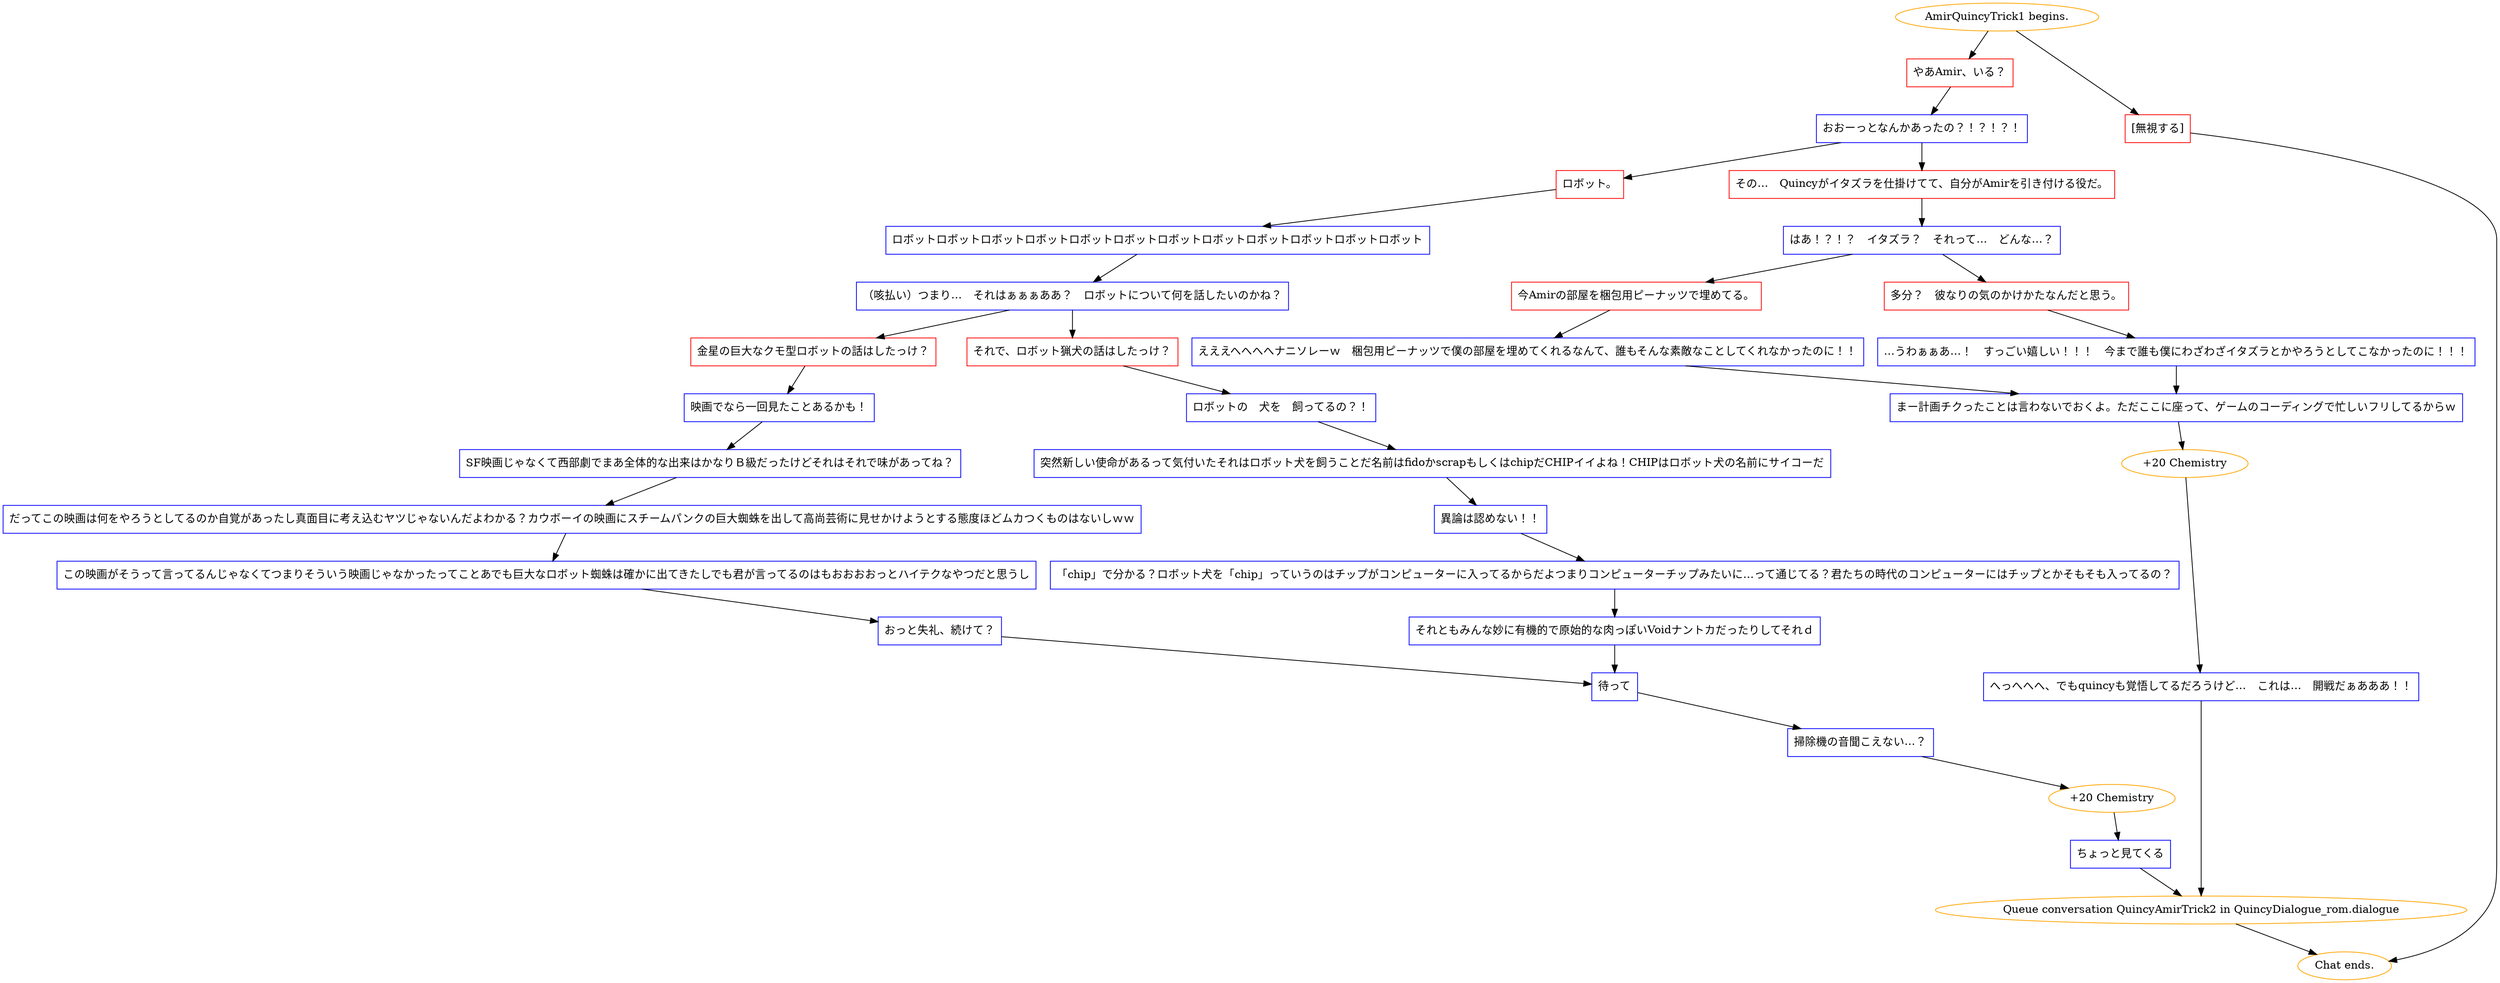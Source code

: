 digraph {
	"AmirQuincyTrick1 begins." [color=orange];
		"AmirQuincyTrick1 begins." -> j1071212976;
		"AmirQuincyTrick1 begins." -> j85835136;
	j1071212976 [label="やあAmir、いる？",shape=box,color=red];
		j1071212976 -> j574328348;
	j85835136 [label="[無視する]",shape=box,color=red];
		j85835136 -> "Chat ends.";
	j574328348 [label="おおーっとなんかあったの？！？！？！",shape=box,color=blue];
		j574328348 -> j3948991661;
		j574328348 -> j601271185;
	"Chat ends." [color=orange];
	j3948991661 [label="ロボット。",shape=box,color=red];
		j3948991661 -> j626410266;
	j601271185 [label="その…　Quincyがイタズラを仕掛けてて、自分がAmirを引き付ける役だ。",shape=box,color=red];
		j601271185 -> j525628504;
	j626410266 [label="ロボットロボットロボットロボットロボットロボットロボットロボットロボットロボットロボットロボット",shape=box,color=blue];
		j626410266 -> j2937180271;
	j525628504 [label="はあ！？！？　イタズラ？　それって…　どんな…？",shape=box,color=blue];
		j525628504 -> j730862078;
		j525628504 -> j927261408;
	j2937180271 [label="（咳払い）つまり…　それはぁぁぁああ？　ロボットについて何を話したいのかね？",shape=box,color=blue];
		j2937180271 -> j3352194643;
		j2937180271 -> j2058464369;
	j730862078 [label="今Amirの部屋を梱包用ピーナッツで埋めてる。",shape=box,color=red];
		j730862078 -> j3900407055;
	j927261408 [label="多分？　彼なりの気のかけかたなんだと思う。",shape=box,color=red];
		j927261408 -> j1335362233;
	j3352194643 [label="金星の巨大なクモ型ロボットの話はしたっけ？",shape=box,color=red];
		j3352194643 -> j1753175601;
	j2058464369 [label="それで、ロボット猟犬の話はしたっけ？",shape=box,color=red];
		j2058464369 -> j1937818978;
	j3900407055 [label="えええへへへへナニソレーｗ　梱包用ピーナッツで僕の部屋を埋めてくれるなんて、誰もそんな素敵なことしてくれなかったのに！！",shape=box,color=blue];
		j3900407055 -> j2444668510;
	j1335362233 [label="…うわぁぁあ…！　すっごい嬉しい！！！　今まで誰も僕にわざわざイタズラとかやろうとしてこなかったのに！！！",shape=box,color=blue];
		j1335362233 -> j2444668510;
	j1753175601 [label="映画でなら一回見たことあるかも！",shape=box,color=blue];
		j1753175601 -> j1013170843;
	j1937818978 [label="ロボットの　犬を　飼ってるの？！",shape=box,color=blue];
		j1937818978 -> j3744489787;
	j2444668510 [label="まー計画チクったことは言わないでおくよ。ただここに座って、ゲームのコーディングで忙しいフリしてるからｗ",shape=box,color=blue];
		j2444668510 -> j3910969443;
	j1013170843 [label="SF映画じゃなくて西部劇でまあ全体的な出来はかなりＢ級だったけどそれはそれで味があってね？",shape=box,color=blue];
		j1013170843 -> j1637628562;
	j3744489787 [label="突然新しい使命があるって気付いたそれはロボット犬を飼うことだ名前はfidoかscrapもしくはchipだCHIPイイよね！CHIPはロボット犬の名前にサイコーだ",shape=box,color=blue];
		j3744489787 -> j176948996;
	j3910969443 [label="+20 Chemistry",color=orange];
		j3910969443 -> j1761810587;
	j1637628562 [label="だってこの映画は何をやろうとしてるのか自覚があったし真面目に考え込むヤツじゃないんだよわかる？カウボーイの映画にスチームパンクの巨大蜘蛛を出して高尚芸術に見せかけようとする態度ほどムカつくものはないしｗｗ",shape=box,color=blue];
		j1637628562 -> j234195642;
	j176948996 [label="異論は認めない！！",shape=box,color=blue];
		j176948996 -> j2417902727;
	j1761810587 [label="へっへへへ、でもquincyも覚悟してるだろうけど…　これは…　開戦だぁあああ！！",shape=box,color=blue];
		j1761810587 -> "Initiate conversation QuincyAmirTrick2 in QuincyDialogue_rom.dialogue";
	j234195642 [label="この映画がそうって言ってるんじゃなくてつまりそういう映画じゃなかったってことあでも巨大なロボット蜘蛛は確かに出てきたしでも君が言ってるのはもおおおおっとハイテクなやつだと思うし",shape=box,color=blue];
		j234195642 -> j1739490066;
	j2417902727 [label="「chip」で分かる？ロボット犬を「chip」っていうのはチップがコンピューターに入ってるからだよつまりコンピューターチップみたいに…って通じてる？君たちの時代のコンピューターにはチップとかそもそも入ってるの？",shape=box,color=blue];
		j2417902727 -> j1458535668;
	"Initiate conversation QuincyAmirTrick2 in QuincyDialogue_rom.dialogue" [label="Queue conversation QuincyAmirTrick2 in QuincyDialogue_rom.dialogue",color=orange];
		"Initiate conversation QuincyAmirTrick2 in QuincyDialogue_rom.dialogue" -> "Chat ends.";
	j1739490066 [label="おっと失礼、続けて？",shape=box,color=blue];
		j1739490066 -> j796778072;
	j1458535668 [label="それともみんな妙に有機的で原始的な肉っぽいVoidナントカだったりしてそれｄ",shape=box,color=blue];
		j1458535668 -> j796778072;
	j796778072 [label="待って",shape=box,color=blue];
		j796778072 -> j3870846961;
	j3870846961 [label="掃除機の音聞こえない…？",shape=box,color=blue];
		j3870846961 -> j811789526;
	j811789526 [label="+20 Chemistry",color=orange];
		j811789526 -> j2269674498;
	j2269674498 [label="ちょっと見てくる",shape=box,color=blue];
		j2269674498 -> "Initiate conversation QuincyAmirTrick2 in QuincyDialogue_rom.dialogue";
}